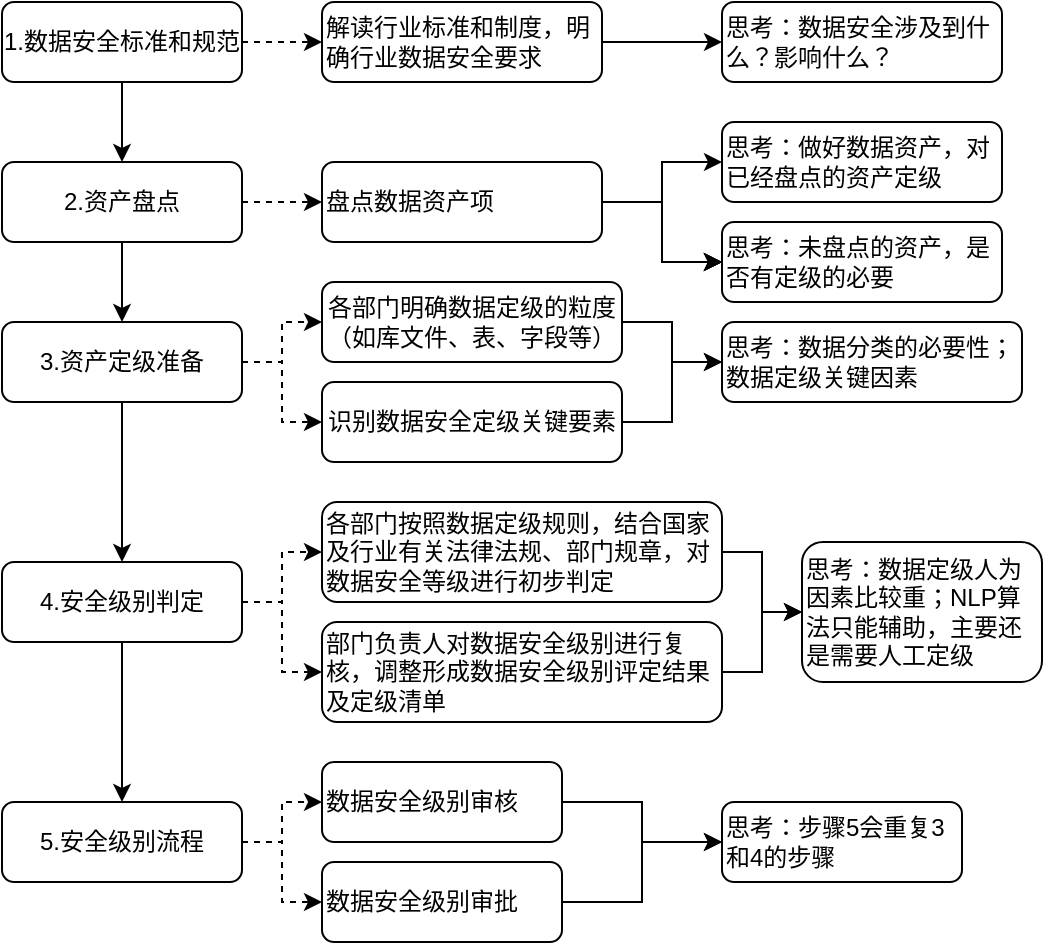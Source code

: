 <mxfile version="21.3.7" type="github">
  <diagram name="第 1 页" id="pbgh6q_sP_-A8DNwU9to">
    <mxGraphModel dx="954" dy="503" grid="1" gridSize="10" guides="1" tooltips="1" connect="1" arrows="1" fold="1" page="1" pageScale="1" pageWidth="827" pageHeight="1169" math="0" shadow="0">
      <root>
        <mxCell id="0" />
        <mxCell id="1" parent="0" />
        <mxCell id="QBAxHrYi88ACEBavRzSa-21" style="edgeStyle=orthogonalEdgeStyle;rounded=0;orthogonalLoop=1;jettySize=auto;html=1;exitX=1;exitY=0.5;exitDx=0;exitDy=0;dashed=1;" edge="1" parent="1" source="QBAxHrYi88ACEBavRzSa-1" target="QBAxHrYi88ACEBavRzSa-9">
          <mxGeometry relative="1" as="geometry" />
        </mxCell>
        <mxCell id="QBAxHrYi88ACEBavRzSa-30" style="edgeStyle=orthogonalEdgeStyle;rounded=0;orthogonalLoop=1;jettySize=auto;html=1;exitX=0.5;exitY=1;exitDx=0;exitDy=0;entryX=0.5;entryY=0;entryDx=0;entryDy=0;" edge="1" parent="1" source="QBAxHrYi88ACEBavRzSa-1" target="QBAxHrYi88ACEBavRzSa-3">
          <mxGeometry relative="1" as="geometry" />
        </mxCell>
        <mxCell id="QBAxHrYi88ACEBavRzSa-1" value="2.资产盘点" style="rounded=1;whiteSpace=wrap;html=1;" vertex="1" parent="1">
          <mxGeometry x="120" y="200" width="120" height="40" as="geometry" />
        </mxCell>
        <mxCell id="QBAxHrYi88ACEBavRzSa-8" style="edgeStyle=orthogonalEdgeStyle;rounded=0;orthogonalLoop=1;jettySize=auto;html=1;exitX=1;exitY=0.5;exitDx=0;exitDy=0;entryX=0;entryY=0.5;entryDx=0;entryDy=0;dashed=1;" edge="1" parent="1" source="QBAxHrYi88ACEBavRzSa-2" target="QBAxHrYi88ACEBavRzSa-4">
          <mxGeometry relative="1" as="geometry" />
        </mxCell>
        <mxCell id="QBAxHrYi88ACEBavRzSa-29" style="edgeStyle=orthogonalEdgeStyle;rounded=0;orthogonalLoop=1;jettySize=auto;html=1;exitX=0.5;exitY=1;exitDx=0;exitDy=0;entryX=0.5;entryY=0;entryDx=0;entryDy=0;" edge="1" parent="1" source="QBAxHrYi88ACEBavRzSa-2" target="QBAxHrYi88ACEBavRzSa-1">
          <mxGeometry relative="1" as="geometry" />
        </mxCell>
        <mxCell id="QBAxHrYi88ACEBavRzSa-2" value="1.数据安全标准和规范" style="rounded=1;whiteSpace=wrap;html=1;" vertex="1" parent="1">
          <mxGeometry x="120" y="120" width="120" height="40" as="geometry" />
        </mxCell>
        <mxCell id="QBAxHrYi88ACEBavRzSa-18" value="" style="edgeStyle=orthogonalEdgeStyle;rounded=0;orthogonalLoop=1;jettySize=auto;html=1;dashed=1;" edge="1" parent="1" source="QBAxHrYi88ACEBavRzSa-3" target="QBAxHrYi88ACEBavRzSa-17">
          <mxGeometry relative="1" as="geometry" />
        </mxCell>
        <mxCell id="QBAxHrYi88ACEBavRzSa-20" value="" style="edgeStyle=orthogonalEdgeStyle;rounded=0;orthogonalLoop=1;jettySize=auto;html=1;dashed=1;" edge="1" parent="1" source="QBAxHrYi88ACEBavRzSa-3" target="QBAxHrYi88ACEBavRzSa-19">
          <mxGeometry relative="1" as="geometry" />
        </mxCell>
        <mxCell id="QBAxHrYi88ACEBavRzSa-28" value="" style="edgeStyle=orthogonalEdgeStyle;rounded=0;orthogonalLoop=1;jettySize=auto;html=1;" edge="1" parent="1" source="QBAxHrYi88ACEBavRzSa-3" target="QBAxHrYi88ACEBavRzSa-27">
          <mxGeometry relative="1" as="geometry" />
        </mxCell>
        <mxCell id="QBAxHrYi88ACEBavRzSa-3" value="3.资产定级准备" style="rounded=1;whiteSpace=wrap;html=1;" vertex="1" parent="1">
          <mxGeometry x="120" y="280" width="120" height="40" as="geometry" />
        </mxCell>
        <mxCell id="QBAxHrYi88ACEBavRzSa-7" value="" style="edgeStyle=orthogonalEdgeStyle;rounded=0;orthogonalLoop=1;jettySize=auto;html=1;" edge="1" parent="1" source="QBAxHrYi88ACEBavRzSa-4" target="QBAxHrYi88ACEBavRzSa-6">
          <mxGeometry relative="1" as="geometry" />
        </mxCell>
        <mxCell id="QBAxHrYi88ACEBavRzSa-4" value="解读行业标准和制度，明确行业数据安全要求" style="rounded=1;whiteSpace=wrap;html=1;align=left;" vertex="1" parent="1">
          <mxGeometry x="280" y="120" width="140" height="40" as="geometry" />
        </mxCell>
        <mxCell id="QBAxHrYi88ACEBavRzSa-6" value="思考：数据安全涉及到什么？影响什么？" style="rounded=1;whiteSpace=wrap;html=1;align=left;" vertex="1" parent="1">
          <mxGeometry x="480" y="120" width="140" height="40" as="geometry" />
        </mxCell>
        <mxCell id="QBAxHrYi88ACEBavRzSa-11" value="" style="edgeStyle=orthogonalEdgeStyle;rounded=0;orthogonalLoop=1;jettySize=auto;html=1;" edge="1" parent="1" source="QBAxHrYi88ACEBavRzSa-9" target="QBAxHrYi88ACEBavRzSa-10">
          <mxGeometry relative="1" as="geometry" />
        </mxCell>
        <mxCell id="QBAxHrYi88ACEBavRzSa-12" value="" style="edgeStyle=orthogonalEdgeStyle;rounded=0;orthogonalLoop=1;jettySize=auto;html=1;" edge="1" parent="1" source="QBAxHrYi88ACEBavRzSa-9" target="QBAxHrYi88ACEBavRzSa-10">
          <mxGeometry relative="1" as="geometry" />
        </mxCell>
        <mxCell id="QBAxHrYi88ACEBavRzSa-13" value="" style="edgeStyle=orthogonalEdgeStyle;rounded=0;orthogonalLoop=1;jettySize=auto;html=1;" edge="1" parent="1" source="QBAxHrYi88ACEBavRzSa-9" target="QBAxHrYi88ACEBavRzSa-10">
          <mxGeometry relative="1" as="geometry" />
        </mxCell>
        <mxCell id="QBAxHrYi88ACEBavRzSa-14" value="" style="edgeStyle=orthogonalEdgeStyle;rounded=0;orthogonalLoop=1;jettySize=auto;html=1;" edge="1" parent="1" source="QBAxHrYi88ACEBavRzSa-9" target="QBAxHrYi88ACEBavRzSa-10">
          <mxGeometry relative="1" as="geometry" />
        </mxCell>
        <mxCell id="QBAxHrYi88ACEBavRzSa-16" style="edgeStyle=orthogonalEdgeStyle;rounded=0;orthogonalLoop=1;jettySize=auto;html=1;exitX=1;exitY=0.5;exitDx=0;exitDy=0;" edge="1" parent="1" source="QBAxHrYi88ACEBavRzSa-9" target="QBAxHrYi88ACEBavRzSa-15">
          <mxGeometry relative="1" as="geometry" />
        </mxCell>
        <mxCell id="QBAxHrYi88ACEBavRzSa-9" value="盘点数据资产项" style="rounded=1;whiteSpace=wrap;html=1;align=left;" vertex="1" parent="1">
          <mxGeometry x="280" y="200" width="140" height="40" as="geometry" />
        </mxCell>
        <mxCell id="QBAxHrYi88ACEBavRzSa-10" value="思考：未盘点的资产，是否有定级的必要" style="rounded=1;whiteSpace=wrap;html=1;align=left;" vertex="1" parent="1">
          <mxGeometry x="480" y="230" width="140" height="40" as="geometry" />
        </mxCell>
        <mxCell id="QBAxHrYi88ACEBavRzSa-15" value="思考：做好数据资产，对已经盘点的资产定级" style="rounded=1;whiteSpace=wrap;html=1;align=left;" vertex="1" parent="1">
          <mxGeometry x="480" y="180" width="140" height="40" as="geometry" />
        </mxCell>
        <mxCell id="QBAxHrYi88ACEBavRzSa-25" style="edgeStyle=orthogonalEdgeStyle;rounded=0;orthogonalLoop=1;jettySize=auto;html=1;exitX=1;exitY=0.5;exitDx=0;exitDy=0;entryX=0;entryY=0.5;entryDx=0;entryDy=0;" edge="1" parent="1" source="QBAxHrYi88ACEBavRzSa-17" target="QBAxHrYi88ACEBavRzSa-23">
          <mxGeometry relative="1" as="geometry" />
        </mxCell>
        <mxCell id="QBAxHrYi88ACEBavRzSa-17" value="各部门明确数据定级的粒度（如库文件、表、字段等）" style="rounded=1;whiteSpace=wrap;html=1;" vertex="1" parent="1">
          <mxGeometry x="280" y="260" width="150" height="40" as="geometry" />
        </mxCell>
        <mxCell id="QBAxHrYi88ACEBavRzSa-24" value="" style="edgeStyle=orthogonalEdgeStyle;rounded=0;orthogonalLoop=1;jettySize=auto;html=1;" edge="1" parent="1" source="QBAxHrYi88ACEBavRzSa-19" target="QBAxHrYi88ACEBavRzSa-23">
          <mxGeometry relative="1" as="geometry" />
        </mxCell>
        <mxCell id="QBAxHrYi88ACEBavRzSa-19" value="识别数据安全定级关键要素" style="rounded=1;whiteSpace=wrap;html=1;" vertex="1" parent="1">
          <mxGeometry x="280" y="310" width="150" height="40" as="geometry" />
        </mxCell>
        <mxCell id="QBAxHrYi88ACEBavRzSa-23" value="思考：数据分类的必要性；数据定级关键因素" style="rounded=1;whiteSpace=wrap;html=1;align=left;" vertex="1" parent="1">
          <mxGeometry x="480" y="280" width="150" height="40" as="geometry" />
        </mxCell>
        <mxCell id="QBAxHrYi88ACEBavRzSa-33" value="" style="edgeStyle=orthogonalEdgeStyle;rounded=0;orthogonalLoop=1;jettySize=auto;html=1;dashed=1;" edge="1" parent="1" source="QBAxHrYi88ACEBavRzSa-27" target="QBAxHrYi88ACEBavRzSa-32">
          <mxGeometry relative="1" as="geometry" />
        </mxCell>
        <mxCell id="QBAxHrYi88ACEBavRzSa-35" value="" style="edgeStyle=orthogonalEdgeStyle;rounded=0;orthogonalLoop=1;jettySize=auto;html=1;dashed=1;" edge="1" parent="1" source="QBAxHrYi88ACEBavRzSa-27" target="QBAxHrYi88ACEBavRzSa-34">
          <mxGeometry relative="1" as="geometry" />
        </mxCell>
        <mxCell id="QBAxHrYi88ACEBavRzSa-40" value="" style="edgeStyle=orthogonalEdgeStyle;rounded=0;orthogonalLoop=1;jettySize=auto;html=1;" edge="1" parent="1" source="QBAxHrYi88ACEBavRzSa-27" target="QBAxHrYi88ACEBavRzSa-39">
          <mxGeometry relative="1" as="geometry" />
        </mxCell>
        <mxCell id="QBAxHrYi88ACEBavRzSa-27" value="4.安全级别判定" style="rounded=1;whiteSpace=wrap;html=1;" vertex="1" parent="1">
          <mxGeometry x="120" y="400" width="120" height="40" as="geometry" />
        </mxCell>
        <mxCell id="QBAxHrYi88ACEBavRzSa-37" style="edgeStyle=orthogonalEdgeStyle;rounded=0;orthogonalLoop=1;jettySize=auto;html=1;exitX=1;exitY=0.5;exitDx=0;exitDy=0;entryX=0;entryY=0.5;entryDx=0;entryDy=0;" edge="1" parent="1" source="QBAxHrYi88ACEBavRzSa-32" target="QBAxHrYi88ACEBavRzSa-36">
          <mxGeometry relative="1" as="geometry" />
        </mxCell>
        <mxCell id="QBAxHrYi88ACEBavRzSa-32" value="各部门按照数据定级规则，结合国家及行业有关法律法规、部门规章，对数据安全等级进行初步判定" style="rounded=1;whiteSpace=wrap;html=1;align=left;" vertex="1" parent="1">
          <mxGeometry x="280" y="370" width="200" height="50" as="geometry" />
        </mxCell>
        <mxCell id="QBAxHrYi88ACEBavRzSa-38" style="edgeStyle=orthogonalEdgeStyle;rounded=0;orthogonalLoop=1;jettySize=auto;html=1;exitX=1;exitY=0.5;exitDx=0;exitDy=0;entryX=0;entryY=0.5;entryDx=0;entryDy=0;" edge="1" parent="1" source="QBAxHrYi88ACEBavRzSa-34" target="QBAxHrYi88ACEBavRzSa-36">
          <mxGeometry relative="1" as="geometry" />
        </mxCell>
        <mxCell id="QBAxHrYi88ACEBavRzSa-34" value="部门负责人对数据安全级别进行复核，调整形成数据安全级别评定结果及定级清单" style="rounded=1;whiteSpace=wrap;html=1;align=left;" vertex="1" parent="1">
          <mxGeometry x="280" y="430" width="200" height="50" as="geometry" />
        </mxCell>
        <mxCell id="QBAxHrYi88ACEBavRzSa-36" value="思考：数据定级人为因素比较重；NLP算法只能辅助，主要还是需要人工定级" style="rounded=1;whiteSpace=wrap;html=1;align=left;" vertex="1" parent="1">
          <mxGeometry x="520" y="390" width="120" height="70" as="geometry" />
        </mxCell>
        <mxCell id="QBAxHrYi88ACEBavRzSa-42" value="" style="edgeStyle=orthogonalEdgeStyle;rounded=0;orthogonalLoop=1;jettySize=auto;html=1;dashed=1;" edge="1" parent="1" source="QBAxHrYi88ACEBavRzSa-39" target="QBAxHrYi88ACEBavRzSa-41">
          <mxGeometry relative="1" as="geometry" />
        </mxCell>
        <mxCell id="QBAxHrYi88ACEBavRzSa-44" style="edgeStyle=orthogonalEdgeStyle;rounded=0;orthogonalLoop=1;jettySize=auto;html=1;exitX=1;exitY=0.5;exitDx=0;exitDy=0;entryX=0;entryY=0.5;entryDx=0;entryDy=0;dashed=1;" edge="1" parent="1" source="QBAxHrYi88ACEBavRzSa-39" target="QBAxHrYi88ACEBavRzSa-43">
          <mxGeometry relative="1" as="geometry" />
        </mxCell>
        <mxCell id="QBAxHrYi88ACEBavRzSa-39" value="5.安全级别流程" style="rounded=1;whiteSpace=wrap;html=1;" vertex="1" parent="1">
          <mxGeometry x="120" y="520" width="120" height="40" as="geometry" />
        </mxCell>
        <mxCell id="QBAxHrYi88ACEBavRzSa-47" style="edgeStyle=orthogonalEdgeStyle;rounded=0;orthogonalLoop=1;jettySize=auto;html=1;exitX=1;exitY=0.5;exitDx=0;exitDy=0;entryX=0;entryY=0.5;entryDx=0;entryDy=0;" edge="1" parent="1" source="QBAxHrYi88ACEBavRzSa-41" target="QBAxHrYi88ACEBavRzSa-45">
          <mxGeometry relative="1" as="geometry" />
        </mxCell>
        <mxCell id="QBAxHrYi88ACEBavRzSa-41" value="数据安全级别审核" style="rounded=1;whiteSpace=wrap;html=1;align=left;" vertex="1" parent="1">
          <mxGeometry x="280" y="500" width="120" height="40" as="geometry" />
        </mxCell>
        <mxCell id="QBAxHrYi88ACEBavRzSa-46" value="" style="edgeStyle=orthogonalEdgeStyle;rounded=0;orthogonalLoop=1;jettySize=auto;html=1;" edge="1" parent="1" source="QBAxHrYi88ACEBavRzSa-43" target="QBAxHrYi88ACEBavRzSa-45">
          <mxGeometry relative="1" as="geometry" />
        </mxCell>
        <mxCell id="QBAxHrYi88ACEBavRzSa-43" value="数据安全级别审批" style="rounded=1;whiteSpace=wrap;html=1;align=left;" vertex="1" parent="1">
          <mxGeometry x="280" y="550" width="120" height="40" as="geometry" />
        </mxCell>
        <mxCell id="QBAxHrYi88ACEBavRzSa-45" value="思考：步骤5会重复3和4的步骤" style="rounded=1;whiteSpace=wrap;html=1;align=left;" vertex="1" parent="1">
          <mxGeometry x="480" y="520" width="120" height="40" as="geometry" />
        </mxCell>
      </root>
    </mxGraphModel>
  </diagram>
</mxfile>
